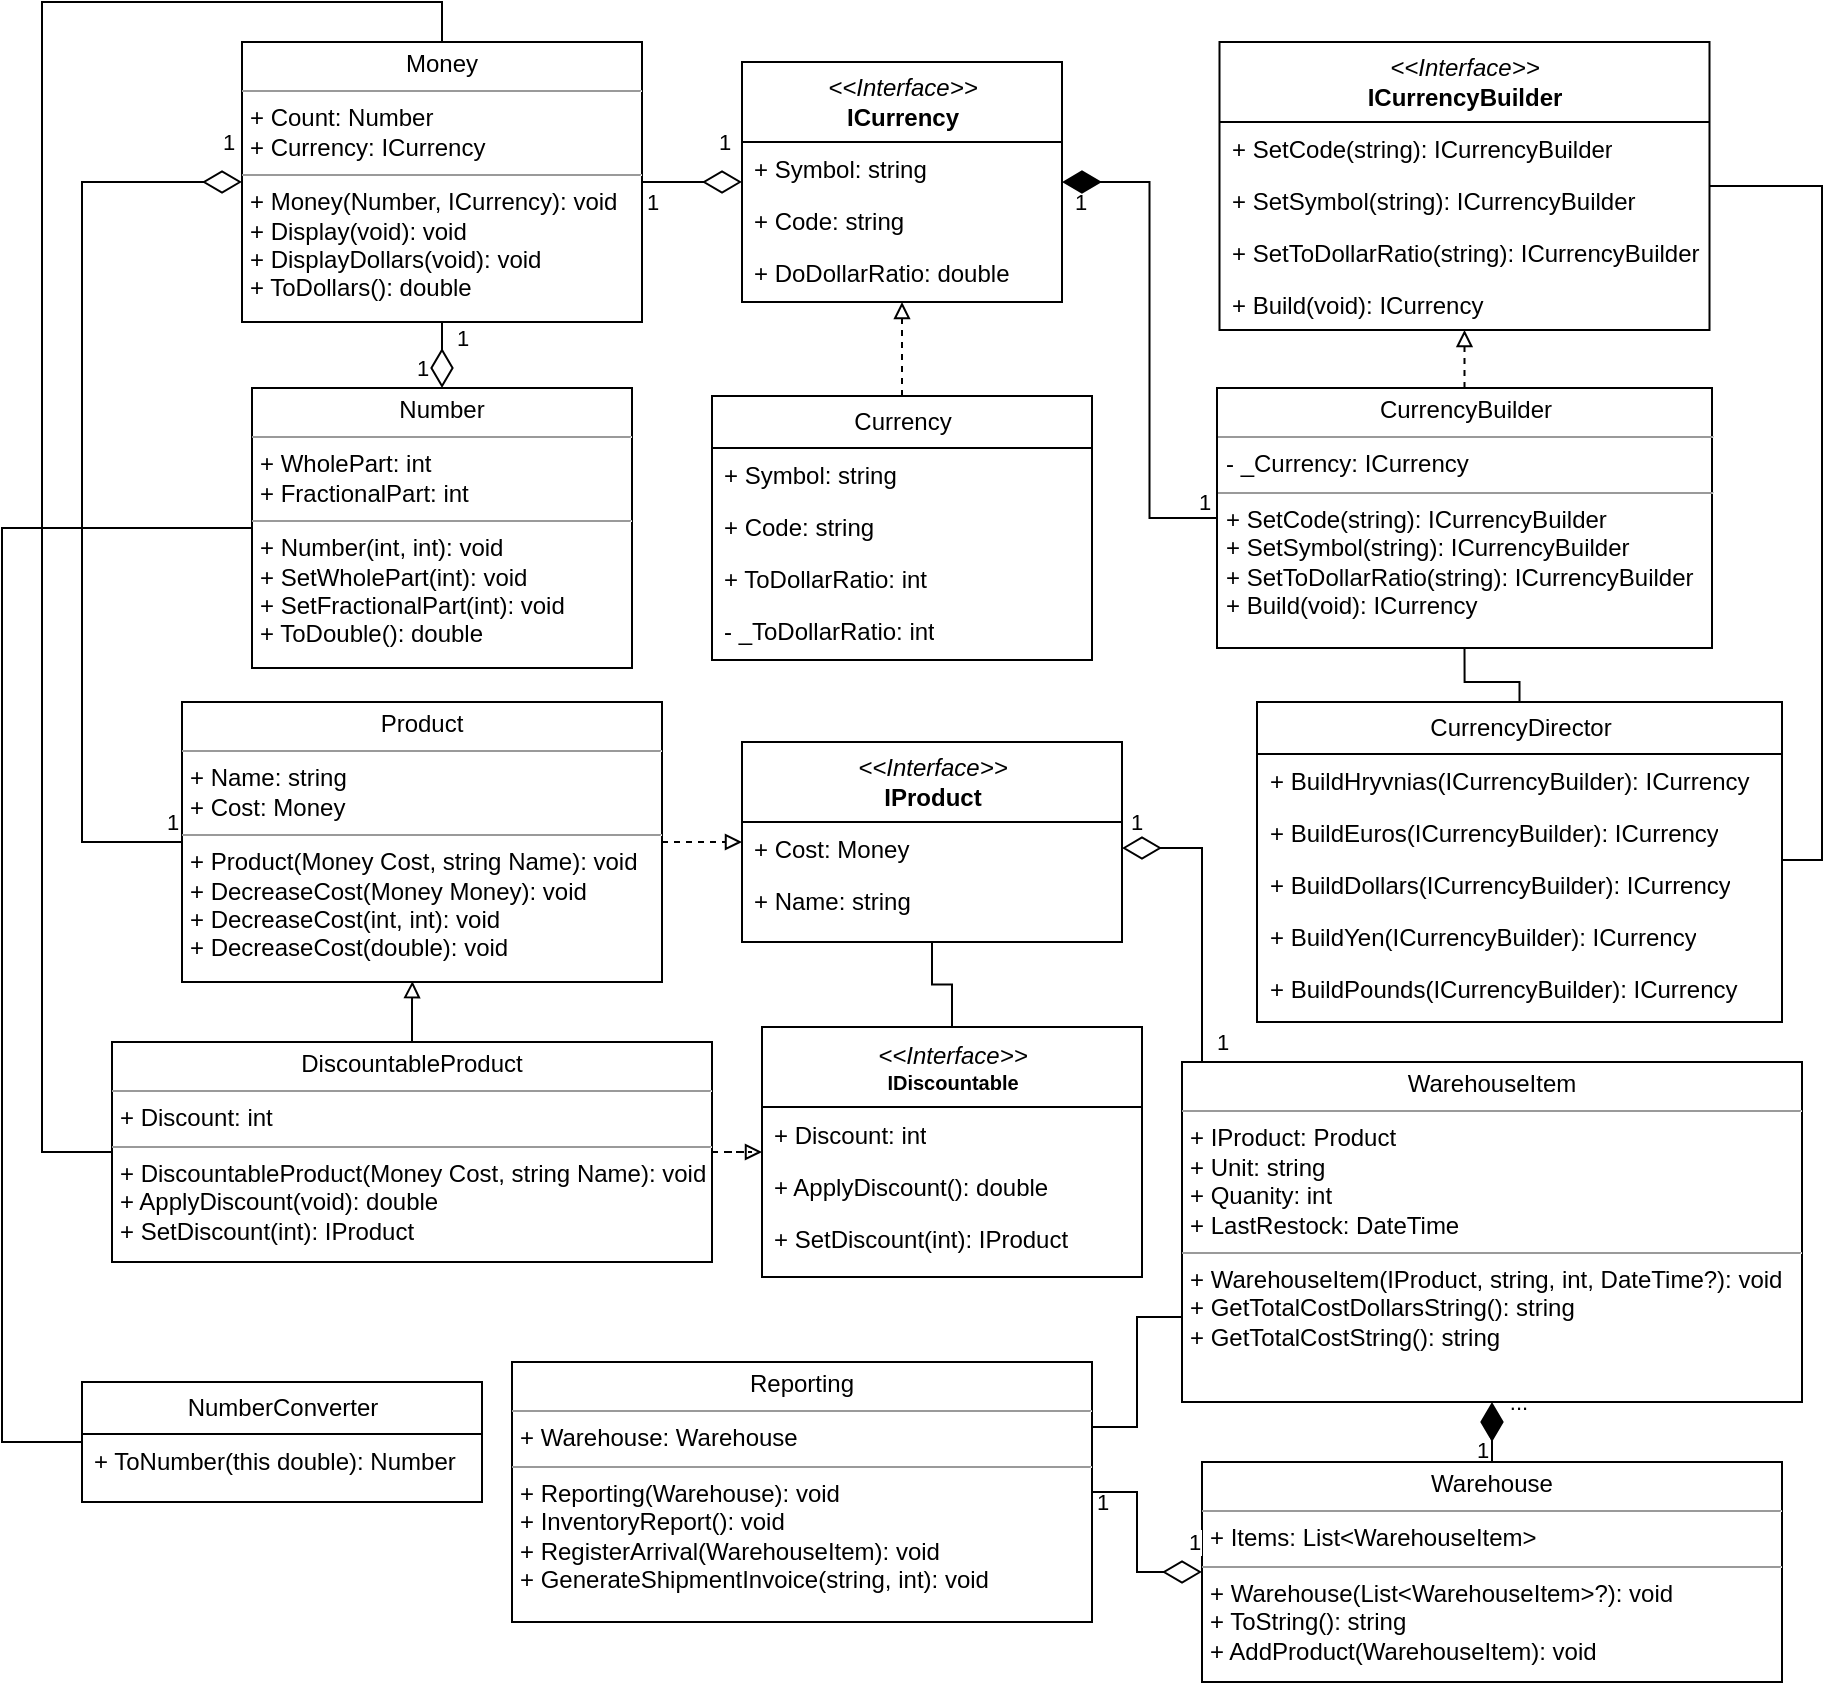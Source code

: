 <mxfile version="26.0.14">
  <diagram name="Page-1" id="c4acf3e9-155e-7222-9cf6-157b1a14988f">
    <mxGraphModel dx="1687" dy="933" grid="1" gridSize="10" guides="0" tooltips="1" connect="1" arrows="1" fold="1" page="1" pageScale="1" pageWidth="850" pageHeight="1100" background="none" math="0" shadow="0">
      <root>
        <mxCell id="0" />
        <mxCell id="1" parent="0" />
        <mxCell id="nv3kYlXVHZOGA6lHkjH3-15" style="edgeStyle=orthogonalEdgeStyle;rounded=0;orthogonalLoop=1;jettySize=auto;html=1;entryX=0.5;entryY=1;entryDx=0;entryDy=0;dashed=1;endArrow=block;endFill=0;" edge="1" parent="1" source="17acba5748e5396b-30" target="5d2195bd80daf111-5">
          <mxGeometry relative="1" as="geometry" />
        </mxCell>
        <mxCell id="17acba5748e5396b-30" value="&lt;font face=&quot;Helvetica&quot; style=&quot;font-size: 12px;&quot;&gt;Currency&lt;/font&gt;" style="swimlane;html=1;fontStyle=0;childLayout=stackLayout;horizontal=1;startSize=26;fillColor=none;horizontalStack=0;resizeParent=1;resizeLast=0;collapsible=1;marginBottom=0;swimlaneFillColor=#ffffff;rounded=0;shadow=0;comic=0;labelBackgroundColor=none;strokeWidth=1;fontFamily=Verdana;fontSize=10;align=center;" parent="1" vertex="1">
          <mxGeometry x="365" y="217" width="190" height="132" as="geometry" />
        </mxCell>
        <mxCell id="17acba5748e5396b-31" value="+ Symbol: string" style="text;html=1;strokeColor=none;fillColor=none;align=left;verticalAlign=top;spacingLeft=4;spacingRight=4;whiteSpace=wrap;overflow=hidden;rotatable=0;points=[[0,0.5],[1,0.5]];portConstraint=eastwest;" parent="17acba5748e5396b-30" vertex="1">
          <mxGeometry y="26" width="190" height="26" as="geometry" />
        </mxCell>
        <mxCell id="17acba5748e5396b-32" value="+ Code: string" style="text;html=1;strokeColor=none;fillColor=none;align=left;verticalAlign=top;spacingLeft=4;spacingRight=4;whiteSpace=wrap;overflow=hidden;rotatable=0;points=[[0,0.5],[1,0.5]];portConstraint=eastwest;" parent="17acba5748e5396b-30" vertex="1">
          <mxGeometry y="52" width="190" height="26" as="geometry" />
        </mxCell>
        <mxCell id="17acba5748e5396b-33" value="+ ToDollarRatio: int" style="text;html=1;strokeColor=none;fillColor=none;align=left;verticalAlign=top;spacingLeft=4;spacingRight=4;whiteSpace=wrap;overflow=hidden;rotatable=0;points=[[0,0.5],[1,0.5]];portConstraint=eastwest;" parent="17acba5748e5396b-30" vertex="1">
          <mxGeometry y="78" width="190" height="26" as="geometry" />
        </mxCell>
        <mxCell id="nv3kYlXVHZOGA6lHkjH3-6" value="- _ToDollarRatio: int" style="text;html=1;strokeColor=none;fillColor=none;align=left;verticalAlign=top;spacingLeft=4;spacingRight=4;whiteSpace=wrap;overflow=hidden;rotatable=0;points=[[0,0.5],[1,0.5]];portConstraint=eastwest;" vertex="1" parent="17acba5748e5396b-30">
          <mxGeometry y="104" width="190" height="26" as="geometry" />
        </mxCell>
        <mxCell id="5d2195bd80daf111-5" value="&lt;div&gt;&lt;i&gt;&lt;font face=&quot;Helvetica&quot; style=&quot;font-size: 12px;&quot;&gt;&amp;lt;&amp;lt;Interface&amp;gt;&amp;gt;&lt;/font&gt;&lt;/i&gt;&lt;/div&gt;&lt;div&gt;&lt;font style=&quot;font-size: 12px;&quot; face=&quot;Helvetica&quot;&gt;&lt;b&gt;ICurrency&lt;/b&gt;&lt;/font&gt;&lt;/div&gt;" style="swimlane;html=1;fontStyle=0;childLayout=stackLayout;horizontal=1;startSize=40;fillColor=none;horizontalStack=0;resizeParent=1;resizeLast=0;collapsible=1;marginBottom=0;swimlaneFillColor=#ffffff;rounded=0;shadow=0;comic=0;labelBackgroundColor=none;strokeWidth=1;fontFamily=Verdana;fontSize=10;align=center;" parent="1" vertex="1">
          <mxGeometry x="380" y="50" width="160" height="120" as="geometry" />
        </mxCell>
        <mxCell id="5d2195bd80daf111-6" value="+ Symbol: string" style="text;html=1;strokeColor=none;fillColor=none;align=left;verticalAlign=top;spacingLeft=4;spacingRight=4;whiteSpace=wrap;overflow=hidden;rotatable=0;points=[[0,0.5],[1,0.5]];portConstraint=eastwest;" parent="5d2195bd80daf111-5" vertex="1">
          <mxGeometry y="40" width="160" height="26" as="geometry" />
        </mxCell>
        <mxCell id="5d2195bd80daf111-7" value="+ Code: string" style="text;html=1;strokeColor=none;fillColor=none;align=left;verticalAlign=top;spacingLeft=4;spacingRight=4;whiteSpace=wrap;overflow=hidden;rotatable=0;points=[[0,0.5],[1,0.5]];portConstraint=eastwest;" parent="5d2195bd80daf111-5" vertex="1">
          <mxGeometry y="66" width="160" height="26" as="geometry" />
        </mxCell>
        <mxCell id="nv3kYlXVHZOGA6lHkjH3-12" value="+ DoDollarRatio: double" style="text;html=1;strokeColor=none;fillColor=none;align=left;verticalAlign=top;spacingLeft=4;spacingRight=4;whiteSpace=wrap;overflow=hidden;rotatable=0;points=[[0,0.5],[1,0.5]];portConstraint=eastwest;" vertex="1" parent="5d2195bd80daf111-5">
          <mxGeometry y="92" width="160" height="26" as="geometry" />
        </mxCell>
        <mxCell id="nv3kYlXVHZOGA6lHkjH3-5" value="&lt;p style=&quot;margin:0px;margin-top:4px;text-align:center;&quot;&gt;Number&lt;/p&gt;&lt;hr size=&quot;1&quot;&gt;&lt;p style=&quot;margin:0px;margin-left:4px;&quot;&gt;+ WholePart: int&lt;br&gt;+ FractionalPart: int&lt;/p&gt;&lt;hr size=&quot;1&quot;&gt;&lt;p style=&quot;margin:0px;margin-left:4px;&quot;&gt;+ Number(int, int): void&lt;/p&gt;&lt;p style=&quot;margin:0px;margin-left:4px;&quot;&gt;+ SetWholePart(int): void&lt;br&gt;+ SetFractionalPart(int): void&lt;/p&gt;&lt;p style=&quot;margin:0px;margin-left:4px;&quot;&gt;+ ToDouble(): double&lt;/p&gt;" style="verticalAlign=top;align=left;overflow=fill;fontSize=12;fontFamily=Helvetica;html=1;rounded=0;shadow=0;comic=0;labelBackgroundColor=none;strokeWidth=1" vertex="1" parent="1">
          <mxGeometry x="135" y="213" width="190" height="140" as="geometry" />
        </mxCell>
        <mxCell id="nv3kYlXVHZOGA6lHkjH3-17" style="edgeStyle=orthogonalEdgeStyle;rounded=0;orthogonalLoop=1;jettySize=auto;html=1;entryX=0;entryY=0.5;entryDx=0;entryDy=0;endArrow=diamondThin;endFill=0;endSize=17;" edge="1" parent="1" source="nv3kYlXVHZOGA6lHkjH3-7" target="5d2195bd80daf111-5">
          <mxGeometry relative="1" as="geometry">
            <mxPoint x="360.0" y="130" as="targetPoint" />
          </mxGeometry>
        </mxCell>
        <mxCell id="nv3kYlXVHZOGA6lHkjH3-79" value="1" style="edgeLabel;html=1;align=center;verticalAlign=middle;resizable=0;points=[];" vertex="1" connectable="0" parent="nv3kYlXVHZOGA6lHkjH3-17">
          <mxGeometry x="-0.812" relative="1" as="geometry">
            <mxPoint y="10" as="offset" />
          </mxGeometry>
        </mxCell>
        <mxCell id="nv3kYlXVHZOGA6lHkjH3-80" value="1" style="edgeLabel;html=1;align=center;verticalAlign=middle;resizable=0;points=[];" vertex="1" connectable="0" parent="nv3kYlXVHZOGA6lHkjH3-17">
          <mxGeometry x="0.533" y="1" relative="1" as="geometry">
            <mxPoint x="2" y="-19" as="offset" />
          </mxGeometry>
        </mxCell>
        <mxCell id="nv3kYlXVHZOGA6lHkjH3-18" style="edgeStyle=orthogonalEdgeStyle;rounded=0;orthogonalLoop=1;jettySize=auto;html=1;entryX=0.5;entryY=0;entryDx=0;entryDy=0;endArrow=diamondThin;endFill=0;endSize=17;" edge="1" parent="1" source="nv3kYlXVHZOGA6lHkjH3-7" target="nv3kYlXVHZOGA6lHkjH3-5">
          <mxGeometry relative="1" as="geometry">
            <Array as="points">
              <mxPoint x="230" y="190" />
              <mxPoint x="230" y="190" />
            </Array>
          </mxGeometry>
        </mxCell>
        <mxCell id="nv3kYlXVHZOGA6lHkjH3-77" value="1" style="edgeLabel;html=1;align=center;verticalAlign=middle;resizable=0;points=[];" vertex="1" connectable="0" parent="nv3kYlXVHZOGA6lHkjH3-18">
          <mxGeometry x="0.387" y="5" relative="1" as="geometry">
            <mxPoint x="-15" as="offset" />
          </mxGeometry>
        </mxCell>
        <mxCell id="nv3kYlXVHZOGA6lHkjH3-78" value="1" style="edgeLabel;html=1;align=center;verticalAlign=middle;resizable=0;points=[];" vertex="1" connectable="0" parent="nv3kYlXVHZOGA6lHkjH3-18">
          <mxGeometry x="-0.539" y="-1" relative="1" as="geometry">
            <mxPoint x="11" as="offset" />
          </mxGeometry>
        </mxCell>
        <mxCell id="nv3kYlXVHZOGA6lHkjH3-7" value="&lt;p style=&quot;margin:0px;margin-top:4px;text-align:center;&quot;&gt;Money&lt;/p&gt;&lt;hr size=&quot;1&quot;&gt;&lt;p style=&quot;margin:0px;margin-left:4px;&quot;&gt;+ Count: Number&lt;br&gt;+ Currency: ICurrency&lt;/p&gt;&lt;hr size=&quot;1&quot;&gt;&lt;p style=&quot;margin:0px;margin-left:4px;&quot;&gt;+ Money(Number, ICurrency): void&lt;/p&gt;&lt;p style=&quot;margin:0px;margin-left:4px;&quot;&gt;+ Display(void): void&lt;br&gt;+ DisplayDollars(void): void&lt;/p&gt;&lt;p style=&quot;margin:0px;margin-left:4px;&quot;&gt;+ ToDollars(): double&lt;/p&gt;" style="verticalAlign=top;align=left;overflow=fill;fontSize=12;fontFamily=Helvetica;html=1;rounded=0;shadow=0;comic=0;labelBackgroundColor=none;strokeWidth=1" vertex="1" parent="1">
          <mxGeometry x="130" y="40" width="200" height="140" as="geometry" />
        </mxCell>
        <mxCell id="nv3kYlXVHZOGA6lHkjH3-34" style="edgeStyle=orthogonalEdgeStyle;rounded=0;orthogonalLoop=1;jettySize=auto;html=1;entryX=0;entryY=0.5;entryDx=0;entryDy=0;dashed=1;endArrow=block;endFill=0;" edge="1" parent="1" source="nv3kYlXVHZOGA6lHkjH3-9" target="nv3kYlXVHZOGA6lHkjH3-19">
          <mxGeometry relative="1" as="geometry" />
        </mxCell>
        <mxCell id="nv3kYlXVHZOGA6lHkjH3-35" style="edgeStyle=orthogonalEdgeStyle;rounded=0;orthogonalLoop=1;jettySize=auto;html=1;entryX=0;entryY=0.5;entryDx=0;entryDy=0;endArrow=diamondThin;endFill=0;strokeWidth=1;endSize=17;" edge="1" parent="1" source="nv3kYlXVHZOGA6lHkjH3-9" target="nv3kYlXVHZOGA6lHkjH3-7">
          <mxGeometry relative="1" as="geometry">
            <Array as="points">
              <mxPoint x="50" y="440" />
              <mxPoint x="50" y="110" />
            </Array>
          </mxGeometry>
        </mxCell>
        <mxCell id="nv3kYlXVHZOGA6lHkjH3-81" value="1" style="edgeLabel;html=1;align=center;verticalAlign=middle;resizable=0;points=[];" vertex="1" connectable="0" parent="nv3kYlXVHZOGA6lHkjH3-35">
          <mxGeometry x="-0.976" y="1" relative="1" as="geometry">
            <mxPoint y="-11" as="offset" />
          </mxGeometry>
        </mxCell>
        <mxCell id="nv3kYlXVHZOGA6lHkjH3-85" value="1" style="edgeLabel;html=1;align=center;verticalAlign=middle;resizable=0;points=[];" vertex="1" connectable="0" parent="nv3kYlXVHZOGA6lHkjH3-35">
          <mxGeometry x="0.97" y="-3" relative="1" as="geometry">
            <mxPoint y="-23" as="offset" />
          </mxGeometry>
        </mxCell>
        <mxCell id="nv3kYlXVHZOGA6lHkjH3-9" value="&lt;p style=&quot;margin:0px;margin-top:4px;text-align:center;&quot;&gt;Product&lt;/p&gt;&lt;hr size=&quot;1&quot;&gt;&lt;p style=&quot;margin:0px;margin-left:4px;&quot;&gt;+ Name: string&lt;br&gt;+ Cost: Money&lt;/p&gt;&lt;hr size=&quot;1&quot;&gt;&lt;p style=&quot;margin:0px;margin-left:4px;&quot;&gt;+ Product(Money Cost, string Name): void&lt;/p&gt;&lt;p style=&quot;margin:0px;margin-left:4px;&quot;&gt;+ DecreaseCost(Money Money): void&lt;/p&gt;&lt;p style=&quot;margin:0px;margin-left:4px;&quot;&gt;+ DecreaseCost(int, int): void&lt;/p&gt;&lt;p style=&quot;margin:0px;margin-left:4px;&quot;&gt;&lt;/p&gt;&lt;p style=&quot;margin:0px;margin-left:4px;&quot;&gt;+ DecreaseCost(double): void&lt;/p&gt;&lt;p style=&quot;margin:0px;margin-left:4px;&quot;&gt;&lt;br&gt;&lt;/p&gt;&lt;p style=&quot;margin:0px;margin-left:4px;&quot;&gt;&lt;br&gt;&lt;/p&gt;" style="verticalAlign=top;align=left;overflow=fill;fontSize=12;fontFamily=Helvetica;html=1;rounded=0;shadow=0;comic=0;labelBackgroundColor=none;strokeWidth=1" vertex="1" parent="1">
          <mxGeometry x="100" y="370" width="240" height="140" as="geometry" />
        </mxCell>
        <mxCell id="nv3kYlXVHZOGA6lHkjH3-19" value="&lt;div&gt;&lt;i&gt;&lt;font face=&quot;Helvetica&quot; style=&quot;font-size: 12px;&quot;&gt;&amp;lt;&amp;lt;Interface&amp;gt;&amp;gt;&lt;/font&gt;&lt;/i&gt;&lt;/div&gt;&lt;div&gt;&lt;font face=&quot;Helvetica&quot; style=&quot;font-size: 12px;&quot;&gt;&lt;b&gt;IProduct&lt;/b&gt;&lt;/font&gt;&lt;/div&gt;" style="swimlane;html=1;fontStyle=0;childLayout=stackLayout;horizontal=1;startSize=40;fillColor=none;horizontalStack=0;resizeParent=1;resizeLast=0;collapsible=1;marginBottom=0;swimlaneFillColor=#ffffff;rounded=0;shadow=0;comic=0;labelBackgroundColor=none;strokeWidth=1;fontFamily=Verdana;fontSize=10;align=center;" vertex="1" parent="1">
          <mxGeometry x="380" y="390" width="190" height="100" as="geometry" />
        </mxCell>
        <mxCell id="nv3kYlXVHZOGA6lHkjH3-21" value="+ Cost: Money" style="text;html=1;strokeColor=none;fillColor=none;align=left;verticalAlign=top;spacingLeft=4;spacingRight=4;whiteSpace=wrap;overflow=hidden;rotatable=0;points=[[0,0.5],[1,0.5]];portConstraint=eastwest;" vertex="1" parent="nv3kYlXVHZOGA6lHkjH3-19">
          <mxGeometry y="40" width="190" height="26" as="geometry" />
        </mxCell>
        <mxCell id="nv3kYlXVHZOGA6lHkjH3-20" value="+ Name: string" style="text;html=1;strokeColor=none;fillColor=none;align=left;verticalAlign=top;spacingLeft=4;spacingRight=4;whiteSpace=wrap;overflow=hidden;rotatable=0;points=[[0,0.5],[1,0.5]];portConstraint=eastwest;" vertex="1" parent="nv3kYlXVHZOGA6lHkjH3-19">
          <mxGeometry y="66" width="190" height="26" as="geometry" />
        </mxCell>
        <mxCell id="nv3kYlXVHZOGA6lHkjH3-25" value="&lt;div&gt;&lt;i&gt;&lt;font face=&quot;Helvetica&quot; style=&quot;font-size: 12px;&quot;&gt;&amp;lt;&amp;lt;Interface&amp;gt;&amp;gt;&lt;/font&gt;&lt;/i&gt;&lt;/div&gt;&lt;div&gt;&lt;font style=&quot;font-size: 12px;&quot; face=&quot;Helvetica&quot;&gt;&lt;b&gt;ICurrencyBuilder&lt;/b&gt;&lt;/font&gt;&lt;/div&gt;" style="swimlane;html=1;fontStyle=0;childLayout=stackLayout;horizontal=1;startSize=40;fillColor=none;horizontalStack=0;resizeParent=1;resizeLast=0;collapsible=1;marginBottom=0;swimlaneFillColor=#ffffff;rounded=0;shadow=0;comic=0;labelBackgroundColor=none;strokeWidth=1;fontFamily=Verdana;fontSize=10;align=center;" vertex="1" parent="1">
          <mxGeometry x="618.75" y="40" width="245" height="144" as="geometry" />
        </mxCell>
        <mxCell id="nv3kYlXVHZOGA6lHkjH3-26" value="+ SetCode(string): ICurrencyBuilder" style="text;html=1;strokeColor=none;fillColor=none;align=left;verticalAlign=top;spacingLeft=4;spacingRight=4;whiteSpace=wrap;overflow=hidden;rotatable=0;points=[[0,0.5],[1,0.5]];portConstraint=eastwest;" vertex="1" parent="nv3kYlXVHZOGA6lHkjH3-25">
          <mxGeometry y="40" width="245" height="26" as="geometry" />
        </mxCell>
        <mxCell id="nv3kYlXVHZOGA6lHkjH3-27" value="+ SetSymbol(string): ICurrencyBuilder" style="text;html=1;strokeColor=none;fillColor=none;align=left;verticalAlign=top;spacingLeft=4;spacingRight=4;whiteSpace=wrap;overflow=hidden;rotatable=0;points=[[0,0.5],[1,0.5]];portConstraint=eastwest;" vertex="1" parent="nv3kYlXVHZOGA6lHkjH3-25">
          <mxGeometry y="66" width="245" height="26" as="geometry" />
        </mxCell>
        <mxCell id="nv3kYlXVHZOGA6lHkjH3-28" value="+ SetToDollarRatio(string): ICurrencyBuilder" style="text;html=1;strokeColor=none;fillColor=none;align=left;verticalAlign=top;spacingLeft=4;spacingRight=4;whiteSpace=wrap;overflow=hidden;rotatable=0;points=[[0,0.5],[1,0.5]];portConstraint=eastwest;" vertex="1" parent="nv3kYlXVHZOGA6lHkjH3-25">
          <mxGeometry y="92" width="245" height="26" as="geometry" />
        </mxCell>
        <mxCell id="nv3kYlXVHZOGA6lHkjH3-29" value="+ Build(void): ICurrency" style="text;html=1;strokeColor=none;fillColor=none;align=left;verticalAlign=top;spacingLeft=4;spacingRight=4;whiteSpace=wrap;overflow=hidden;rotatable=0;points=[[0,0.5],[1,0.5]];portConstraint=eastwest;" vertex="1" parent="nv3kYlXVHZOGA6lHkjH3-25">
          <mxGeometry y="118" width="245" height="26" as="geometry" />
        </mxCell>
        <mxCell id="nv3kYlXVHZOGA6lHkjH3-32" style="edgeStyle=orthogonalEdgeStyle;rounded=0;orthogonalLoop=1;jettySize=auto;html=1;entryX=0.5;entryY=1;entryDx=0;entryDy=0;dashed=1;endArrow=block;endFill=0;" edge="1" parent="1" source="nv3kYlXVHZOGA6lHkjH3-30" target="nv3kYlXVHZOGA6lHkjH3-25">
          <mxGeometry relative="1" as="geometry" />
        </mxCell>
        <mxCell id="nv3kYlXVHZOGA6lHkjH3-33" style="edgeStyle=orthogonalEdgeStyle;rounded=0;orthogonalLoop=1;jettySize=auto;html=1;entryX=1;entryY=0.5;entryDx=0;entryDy=0;endArrow=diamondThin;endFill=1;endSize=17;" edge="1" parent="1" source="nv3kYlXVHZOGA6lHkjH3-30" target="5d2195bd80daf111-5">
          <mxGeometry relative="1" as="geometry">
            <mxPoint x="560" y="180" as="targetPoint" />
          </mxGeometry>
        </mxCell>
        <mxCell id="nv3kYlXVHZOGA6lHkjH3-93" value="1" style="edgeLabel;html=1;align=center;verticalAlign=middle;resizable=0;points=[];labelBackgroundColor=none;" vertex="1" connectable="0" parent="nv3kYlXVHZOGA6lHkjH3-33">
          <mxGeometry x="0.93" relative="1" as="geometry">
            <mxPoint y="10" as="offset" />
          </mxGeometry>
        </mxCell>
        <mxCell id="nv3kYlXVHZOGA6lHkjH3-94" value="1" style="edgeLabel;html=1;align=center;verticalAlign=middle;resizable=0;points=[];" vertex="1" connectable="0" parent="nv3kYlXVHZOGA6lHkjH3-33">
          <mxGeometry x="-0.945" y="-1" relative="1" as="geometry">
            <mxPoint y="-7" as="offset" />
          </mxGeometry>
        </mxCell>
        <mxCell id="nv3kYlXVHZOGA6lHkjH3-30" value="&lt;p style=&quot;margin:0px;margin-top:4px;text-align:center;&quot;&gt;CurrencyBuilder&lt;/p&gt;&lt;hr size=&quot;1&quot;&gt;&lt;p style=&quot;margin:0px;margin-left:4px;&quot;&gt;- _Currency: ICurrency&lt;/p&gt;&lt;hr size=&quot;1&quot;&gt;&lt;p style=&quot;margin:0px;margin-left:4px;&quot;&gt;+ SetCode(string): ICurrencyBuilder&lt;/p&gt;&lt;p style=&quot;margin:0px;margin-left:4px;&quot;&gt;+ SetSymbol(string): ICurrencyBuilder&lt;/p&gt;&lt;p style=&quot;margin:0px;margin-left:4px;&quot;&gt;+ SetToDollarRatio(string): ICurrencyBuilder&lt;/p&gt;&lt;p style=&quot;margin:0px;margin-left:4px;&quot;&gt;+ Build(void): ICurrency&lt;/p&gt;" style="verticalAlign=top;align=left;overflow=fill;fontSize=12;fontFamily=Helvetica;html=1;rounded=0;shadow=0;comic=0;labelBackgroundColor=none;strokeWidth=1" vertex="1" parent="1">
          <mxGeometry x="617.5" y="213" width="247.5" height="130" as="geometry" />
        </mxCell>
        <mxCell id="nv3kYlXVHZOGA6lHkjH3-45" style="edgeStyle=orthogonalEdgeStyle;rounded=0;orthogonalLoop=1;jettySize=auto;html=1;entryX=0;entryY=0.5;entryDx=0;entryDy=0;dashed=1;endArrow=block;endFill=0;" edge="1" parent="1" source="nv3kYlXVHZOGA6lHkjH3-37" target="nv3kYlXVHZOGA6lHkjH3-39">
          <mxGeometry relative="1" as="geometry" />
        </mxCell>
        <mxCell id="nv3kYlXVHZOGA6lHkjH3-57" style="edgeStyle=orthogonalEdgeStyle;rounded=0;orthogonalLoop=1;jettySize=auto;html=1;entryX=0.5;entryY=0;entryDx=0;entryDy=0;endArrow=none;startFill=0;" edge="1" parent="1" source="nv3kYlXVHZOGA6lHkjH3-37" target="nv3kYlXVHZOGA6lHkjH3-7">
          <mxGeometry relative="1" as="geometry">
            <Array as="points">
              <mxPoint x="30" y="595" />
              <mxPoint x="30" y="20" />
              <mxPoint x="230" y="20" />
            </Array>
          </mxGeometry>
        </mxCell>
        <mxCell id="nv3kYlXVHZOGA6lHkjH3-37" value="&lt;p style=&quot;margin:0px;margin-top:4px;text-align:center;&quot;&gt;DiscountableProduct&lt;/p&gt;&lt;hr size=&quot;1&quot;&gt;&lt;p style=&quot;margin:0px;margin-left:4px;&quot;&gt;+ Discount: int&lt;/p&gt;&lt;hr size=&quot;1&quot;&gt;&lt;p style=&quot;margin:0px;margin-left:4px;&quot;&gt;+ DiscountableProduct(Money Cost, string Name): void&lt;/p&gt;&lt;p style=&quot;margin:0px;margin-left:4px;&quot;&gt;+ ApplyDiscount(void): double&lt;/p&gt;&lt;p style=&quot;margin:0px;margin-left:4px;&quot;&gt;+ SetDiscount(int): IProduct&lt;/p&gt;&lt;p style=&quot;margin:0px;margin-left:4px;&quot;&gt;&lt;br&gt;&lt;/p&gt;" style="verticalAlign=top;align=left;overflow=fill;fontSize=12;fontFamily=Helvetica;html=1;rounded=0;shadow=0;comic=0;labelBackgroundColor=none;strokeWidth=1" vertex="1" parent="1">
          <mxGeometry x="65" y="540" width="300" height="110" as="geometry" />
        </mxCell>
        <mxCell id="nv3kYlXVHZOGA6lHkjH3-38" style="edgeStyle=orthogonalEdgeStyle;rounded=0;orthogonalLoop=1;jettySize=auto;html=1;entryX=0.48;entryY=0.997;entryDx=0;entryDy=0;entryPerimeter=0;endArrow=block;endFill=0;" edge="1" parent="1" source="nv3kYlXVHZOGA6lHkjH3-37" target="nv3kYlXVHZOGA6lHkjH3-9">
          <mxGeometry relative="1" as="geometry" />
        </mxCell>
        <mxCell id="nv3kYlXVHZOGA6lHkjH3-56" style="edgeStyle=orthogonalEdgeStyle;rounded=0;orthogonalLoop=1;jettySize=auto;html=1;entryX=0.5;entryY=1;entryDx=0;entryDy=0;endArrow=none;startFill=0;" edge="1" parent="1" source="nv3kYlXVHZOGA6lHkjH3-39" target="nv3kYlXVHZOGA6lHkjH3-19">
          <mxGeometry relative="1" as="geometry" />
        </mxCell>
        <mxCell id="nv3kYlXVHZOGA6lHkjH3-39" value="&lt;div&gt;&lt;i&gt;&lt;font face=&quot;Helvetica&quot; style=&quot;font-size: 12px;&quot;&gt;&amp;lt;&amp;lt;Interface&amp;gt;&amp;gt;&lt;/font&gt;&lt;/i&gt;&lt;/div&gt;&lt;div&gt;&lt;font face=&quot;Helvetica&quot;&gt;&lt;b&gt;IDiscountable&lt;/b&gt;&lt;/font&gt;&lt;/div&gt;" style="swimlane;html=1;fontStyle=0;childLayout=stackLayout;horizontal=1;startSize=40;fillColor=none;horizontalStack=0;resizeParent=1;resizeLast=0;collapsible=1;marginBottom=0;swimlaneFillColor=#ffffff;rounded=0;shadow=0;comic=0;labelBackgroundColor=none;strokeWidth=1;fontFamily=Verdana;fontSize=10;align=center;" vertex="1" parent="1">
          <mxGeometry x="390" y="532.5" width="190" height="125" as="geometry" />
        </mxCell>
        <mxCell id="nv3kYlXVHZOGA6lHkjH3-40" value="+ Discount: int" style="text;html=1;strokeColor=none;fillColor=none;align=left;verticalAlign=top;spacingLeft=4;spacingRight=4;whiteSpace=wrap;overflow=hidden;rotatable=0;points=[[0,0.5],[1,0.5]];portConstraint=eastwest;" vertex="1" parent="nv3kYlXVHZOGA6lHkjH3-39">
          <mxGeometry y="40" width="190" height="26" as="geometry" />
        </mxCell>
        <mxCell id="nv3kYlXVHZOGA6lHkjH3-41" value="+ ApplyDiscount(): double" style="text;html=1;strokeColor=none;fillColor=none;align=left;verticalAlign=top;spacingLeft=4;spacingRight=4;whiteSpace=wrap;overflow=hidden;rotatable=0;points=[[0,0.5],[1,0.5]];portConstraint=eastwest;" vertex="1" parent="nv3kYlXVHZOGA6lHkjH3-39">
          <mxGeometry y="66" width="190" height="26" as="geometry" />
        </mxCell>
        <mxCell id="nv3kYlXVHZOGA6lHkjH3-43" value="+ SetDiscount(int): IProduct" style="text;html=1;strokeColor=none;fillColor=none;align=left;verticalAlign=top;spacingLeft=4;spacingRight=4;whiteSpace=wrap;overflow=hidden;rotatable=0;points=[[0,0.5],[1,0.5]];portConstraint=eastwest;" vertex="1" parent="nv3kYlXVHZOGA6lHkjH3-39">
          <mxGeometry y="92" width="190" height="26" as="geometry" />
        </mxCell>
        <mxCell id="nv3kYlXVHZOGA6lHkjH3-55" style="edgeStyle=orthogonalEdgeStyle;rounded=0;orthogonalLoop=1;jettySize=auto;html=1;entryX=0.5;entryY=1;entryDx=0;entryDy=0;endArrow=none;startFill=0;" edge="1" parent="1" source="nv3kYlXVHZOGA6lHkjH3-47" target="nv3kYlXVHZOGA6lHkjH3-30">
          <mxGeometry relative="1" as="geometry">
            <Array as="points">
              <mxPoint x="769" y="360" />
              <mxPoint x="741" y="360" />
            </Array>
          </mxGeometry>
        </mxCell>
        <mxCell id="nv3kYlXVHZOGA6lHkjH3-47" value="&lt;font style=&quot;font-size: 12px;&quot; face=&quot;Helvetica&quot;&gt;CurrencyDirector&lt;/font&gt;" style="swimlane;html=1;fontStyle=0;childLayout=stackLayout;horizontal=1;startSize=26;fillColor=none;horizontalStack=0;resizeParent=1;resizeLast=0;collapsible=1;marginBottom=0;swimlaneFillColor=#ffffff;rounded=0;shadow=0;comic=0;labelBackgroundColor=none;strokeWidth=1;fontFamily=Verdana;fontSize=10;align=center;" vertex="1" parent="1">
          <mxGeometry x="637.5" y="370" width="262.5" height="160" as="geometry" />
        </mxCell>
        <mxCell id="nv3kYlXVHZOGA6lHkjH3-48" value="+ BuildHryvnias(ICurrencyBuilder): ICurrency " style="text;html=1;strokeColor=none;fillColor=none;align=left;verticalAlign=top;spacingLeft=4;spacingRight=4;whiteSpace=wrap;overflow=hidden;rotatable=0;points=[[0,0.5],[1,0.5]];portConstraint=eastwest;" vertex="1" parent="nv3kYlXVHZOGA6lHkjH3-47">
          <mxGeometry y="26" width="262.5" height="26" as="geometry" />
        </mxCell>
        <mxCell id="nv3kYlXVHZOGA6lHkjH3-49" value="+ BuildEuros(ICurrencyBuilder): ICurrency" style="text;html=1;strokeColor=none;fillColor=none;align=left;verticalAlign=top;spacingLeft=4;spacingRight=4;whiteSpace=wrap;overflow=hidden;rotatable=0;points=[[0,0.5],[1,0.5]];portConstraint=eastwest;" vertex="1" parent="nv3kYlXVHZOGA6lHkjH3-47">
          <mxGeometry y="52" width="262.5" height="26" as="geometry" />
        </mxCell>
        <mxCell id="nv3kYlXVHZOGA6lHkjH3-50" value="+ BuildDollars(ICurrencyBuilder): ICurrency" style="text;html=1;strokeColor=none;fillColor=none;align=left;verticalAlign=top;spacingLeft=4;spacingRight=4;whiteSpace=wrap;overflow=hidden;rotatable=0;points=[[0,0.5],[1,0.5]];portConstraint=eastwest;" vertex="1" parent="nv3kYlXVHZOGA6lHkjH3-47">
          <mxGeometry y="78" width="262.5" height="26" as="geometry" />
        </mxCell>
        <mxCell id="nv3kYlXVHZOGA6lHkjH3-51" value="+ BuildYen(ICurrencyBuilder): ICurrency" style="text;html=1;strokeColor=none;fillColor=none;align=left;verticalAlign=top;spacingLeft=4;spacingRight=4;whiteSpace=wrap;overflow=hidden;rotatable=0;points=[[0,0.5],[1,0.5]];portConstraint=eastwest;" vertex="1" parent="nv3kYlXVHZOGA6lHkjH3-47">
          <mxGeometry y="104" width="262.5" height="26" as="geometry" />
        </mxCell>
        <mxCell id="nv3kYlXVHZOGA6lHkjH3-52" value="+ BuildPounds(ICurrencyBuilder): ICurrency" style="text;html=1;strokeColor=none;fillColor=none;align=left;verticalAlign=top;spacingLeft=4;spacingRight=4;whiteSpace=wrap;overflow=hidden;rotatable=0;points=[[0,0.5],[1,0.5]];portConstraint=eastwest;" vertex="1" parent="nv3kYlXVHZOGA6lHkjH3-47">
          <mxGeometry y="130" width="262.5" height="26" as="geometry" />
        </mxCell>
        <mxCell id="nv3kYlXVHZOGA6lHkjH3-53" style="edgeStyle=orthogonalEdgeStyle;rounded=0;orthogonalLoop=1;jettySize=auto;html=1;exitX=1;exitY=0.5;exitDx=0;exitDy=0;endArrow=none;startFill=0;entryX=1;entryY=0.5;entryDx=0;entryDy=0;" edge="1" parent="1" source="nv3kYlXVHZOGA6lHkjH3-47" target="nv3kYlXVHZOGA6lHkjH3-25">
          <mxGeometry relative="1" as="geometry">
            <mxPoint x="880" y="110" as="targetPoint" />
            <Array as="points">
              <mxPoint x="920" y="449" />
              <mxPoint x="920" y="112" />
            </Array>
          </mxGeometry>
        </mxCell>
        <mxCell id="nv3kYlXVHZOGA6lHkjH3-65" style="edgeStyle=orthogonalEdgeStyle;rounded=0;orthogonalLoop=1;jettySize=auto;html=1;entryX=0;entryY=0.5;entryDx=0;entryDy=0;endArrow=none;startFill=0;" edge="1" parent="1" source="nv3kYlXVHZOGA6lHkjH3-60" target="nv3kYlXVHZOGA6lHkjH3-5">
          <mxGeometry relative="1" as="geometry">
            <Array as="points">
              <mxPoint x="10" y="740" />
              <mxPoint x="10" y="283" />
            </Array>
          </mxGeometry>
        </mxCell>
        <mxCell id="nv3kYlXVHZOGA6lHkjH3-60" value="&lt;div&gt;&lt;font style=&quot;font-size: 12px;&quot; face=&quot;Helvetica&quot;&gt;NumberConverter&lt;/font&gt;&lt;/div&gt;" style="swimlane;html=1;fontStyle=0;childLayout=stackLayout;horizontal=1;startSize=26;fillColor=none;horizontalStack=0;resizeParent=1;resizeLast=0;collapsible=1;marginBottom=0;swimlaneFillColor=#ffffff;rounded=0;shadow=0;comic=0;labelBackgroundColor=none;strokeWidth=1;fontFamily=Verdana;fontSize=10;align=center;" vertex="1" parent="1">
          <mxGeometry x="50" y="710" width="200" height="60" as="geometry" />
        </mxCell>
        <mxCell id="nv3kYlXVHZOGA6lHkjH3-61" value="+ ToNumber(this double): Number" style="text;html=1;strokeColor=none;fillColor=none;align=left;verticalAlign=top;spacingLeft=4;spacingRight=4;whiteSpace=wrap;overflow=hidden;rotatable=0;points=[[0,0.5],[1,0.5]];portConstraint=eastwest;" vertex="1" parent="nv3kYlXVHZOGA6lHkjH3-60">
          <mxGeometry y="26" width="200" height="34" as="geometry" />
        </mxCell>
        <mxCell id="nv3kYlXVHZOGA6lHkjH3-68" style="edgeStyle=orthogonalEdgeStyle;rounded=0;orthogonalLoop=1;jettySize=auto;html=1;entryX=1;entryY=0.5;entryDx=0;entryDy=0;endArrow=diamondThin;endFill=0;endSize=17;" edge="1" parent="1" source="nv3kYlXVHZOGA6lHkjH3-66" target="nv3kYlXVHZOGA6lHkjH3-21">
          <mxGeometry relative="1" as="geometry">
            <Array as="points">
              <mxPoint x="610" y="443" />
            </Array>
          </mxGeometry>
        </mxCell>
        <mxCell id="nv3kYlXVHZOGA6lHkjH3-91" value="1" style="edgeLabel;html=1;align=center;verticalAlign=middle;resizable=0;points=[];" vertex="1" connectable="0" parent="nv3kYlXVHZOGA6lHkjH3-68">
          <mxGeometry x="0.908" y="-2" relative="1" as="geometry">
            <mxPoint y="-11" as="offset" />
          </mxGeometry>
        </mxCell>
        <mxCell id="nv3kYlXVHZOGA6lHkjH3-92" value="1" style="edgeLabel;html=1;align=center;verticalAlign=middle;resizable=0;points=[];" vertex="1" connectable="0" parent="nv3kYlXVHZOGA6lHkjH3-68">
          <mxGeometry x="-0.864" y="2" relative="1" as="geometry">
            <mxPoint x="12" as="offset" />
          </mxGeometry>
        </mxCell>
        <mxCell id="nv3kYlXVHZOGA6lHkjH3-66" value="&lt;p style=&quot;margin:0px;margin-top:4px;text-align:center;&quot;&gt;WarehouseItem&lt;/p&gt;&lt;hr size=&quot;1&quot;&gt;&lt;p style=&quot;margin:0px;margin-left:4px;&quot;&gt;+ IProduct: Product&lt;/p&gt;&lt;p style=&quot;margin:0px;margin-left:4px;&quot;&gt;+ Unit: string&lt;/p&gt;&lt;p style=&quot;margin:0px;margin-left:4px;&quot;&gt;+ Quanity: int&lt;/p&gt;&lt;p style=&quot;margin:0px;margin-left:4px;&quot;&gt;+ LastRestock: DateTime&lt;/p&gt;&lt;hr size=&quot;1&quot;&gt;&lt;p style=&quot;margin:0px;margin-left:4px;&quot;&gt;+ WarehouseItem(IProduct, string, int, DateTime?): void&lt;/p&gt;&lt;p style=&quot;margin:0px;margin-left:4px;&quot;&gt;+ GetTotalCostDollarsString(): string&lt;/p&gt;&lt;p style=&quot;margin:0px;margin-left:4px;&quot;&gt;+ GetTotalCostString(): string&lt;/p&gt;" style="verticalAlign=top;align=left;overflow=fill;fontSize=12;fontFamily=Helvetica;html=1;rounded=0;shadow=0;comic=0;labelBackgroundColor=none;strokeWidth=1" vertex="1" parent="1">
          <mxGeometry x="600" y="550" width="310" height="170" as="geometry" />
        </mxCell>
        <mxCell id="nv3kYlXVHZOGA6lHkjH3-71" style="edgeStyle=orthogonalEdgeStyle;rounded=0;orthogonalLoop=1;jettySize=auto;html=1;entryX=0.5;entryY=1;entryDx=0;entryDy=0;endArrow=diamondThin;endFill=1;endSize=17;" edge="1" parent="1" source="nv3kYlXVHZOGA6lHkjH3-69" target="nv3kYlXVHZOGA6lHkjH3-66">
          <mxGeometry relative="1" as="geometry">
            <mxPoint x="770" y="720" as="targetPoint" />
          </mxGeometry>
        </mxCell>
        <mxCell id="nv3kYlXVHZOGA6lHkjH3-86" value="..." style="edgeLabel;html=1;align=center;verticalAlign=middle;resizable=0;points=[];labelBackgroundColor=none;" vertex="1" connectable="0" parent="nv3kYlXVHZOGA6lHkjH3-71">
          <mxGeometry relative="1" as="geometry">
            <mxPoint x="13" y="-25" as="offset" />
          </mxGeometry>
        </mxCell>
        <mxCell id="nv3kYlXVHZOGA6lHkjH3-88" value="1" style="edgeLabel;html=1;align=center;verticalAlign=middle;resizable=0;points=[];" vertex="1" connectable="0" parent="nv3kYlXVHZOGA6lHkjH3-71">
          <mxGeometry x="0.314" relative="1" as="geometry">
            <mxPoint x="-5" as="offset" />
          </mxGeometry>
        </mxCell>
        <mxCell id="nv3kYlXVHZOGA6lHkjH3-69" value="&lt;p style=&quot;margin:0px;margin-top:4px;text-align:center;&quot;&gt;Warehouse&lt;/p&gt;&lt;hr size=&quot;1&quot;&gt;&lt;p style=&quot;margin:0px;margin-left:4px;&quot;&gt;+ Items: List&amp;lt;WarehouseItem&amp;gt;&lt;/p&gt;&lt;hr size=&quot;1&quot;&gt;&lt;p style=&quot;margin:0px;margin-left:4px;&quot;&gt;+ Warehouse(List&amp;lt;WarehouseItem&amp;gt;?): void&lt;/p&gt;&lt;p style=&quot;margin:0px;margin-left:4px;&quot;&gt;+ ToString(): string&lt;/p&gt;&lt;p style=&quot;margin:0px;margin-left:4px;&quot;&gt;+ AddProduct(WarehouseItem): void&lt;/p&gt;" style="verticalAlign=top;align=left;overflow=fill;fontSize=12;fontFamily=Helvetica;html=1;rounded=0;shadow=0;comic=0;labelBackgroundColor=none;strokeWidth=1" vertex="1" parent="1">
          <mxGeometry x="610" y="750" width="290" height="110" as="geometry" />
        </mxCell>
        <mxCell id="nv3kYlXVHZOGA6lHkjH3-73" style="edgeStyle=orthogonalEdgeStyle;rounded=0;orthogonalLoop=1;jettySize=auto;html=1;entryX=0;entryY=0.5;entryDx=0;entryDy=0;endArrow=diamondThin;endFill=0;endSize=17;" edge="1" parent="1" source="nv3kYlXVHZOGA6lHkjH3-72" target="nv3kYlXVHZOGA6lHkjH3-69">
          <mxGeometry relative="1" as="geometry" />
        </mxCell>
        <mxCell id="nv3kYlXVHZOGA6lHkjH3-89" value="1" style="edgeLabel;html=1;align=center;verticalAlign=middle;resizable=0;points=[];labelBackgroundColor=none;" vertex="1" connectable="0" parent="nv3kYlXVHZOGA6lHkjH3-73">
          <mxGeometry x="-0.828" relative="1" as="geometry">
            <mxPoint x="-3" y="5" as="offset" />
          </mxGeometry>
        </mxCell>
        <mxCell id="nv3kYlXVHZOGA6lHkjH3-90" value="1" style="edgeLabel;html=1;align=center;verticalAlign=middle;resizable=0;points=[];" vertex="1" connectable="0" parent="nv3kYlXVHZOGA6lHkjH3-73">
          <mxGeometry x="0.902" relative="1" as="geometry">
            <mxPoint y="-15" as="offset" />
          </mxGeometry>
        </mxCell>
        <mxCell id="nv3kYlXVHZOGA6lHkjH3-74" style="edgeStyle=orthogonalEdgeStyle;rounded=0;orthogonalLoop=1;jettySize=auto;html=1;exitX=1;exitY=0.25;exitDx=0;exitDy=0;entryX=0;entryY=0.75;entryDx=0;entryDy=0;endArrow=none;startFill=0;" edge="1" parent="1" source="nv3kYlXVHZOGA6lHkjH3-72" target="nv3kYlXVHZOGA6lHkjH3-66">
          <mxGeometry relative="1" as="geometry" />
        </mxCell>
        <mxCell id="nv3kYlXVHZOGA6lHkjH3-72" value="&lt;p style=&quot;margin:0px;margin-top:4px;text-align:center;&quot;&gt;Reporting&lt;/p&gt;&lt;hr size=&quot;1&quot;&gt;&lt;p style=&quot;margin:0px;margin-left:4px;&quot;&gt;+ Warehouse: Warehouse&lt;/p&gt;&lt;hr size=&quot;1&quot;&gt;&lt;p style=&quot;margin:0px;margin-left:4px;&quot;&gt;+ Reporting(Warehouse): void&lt;/p&gt;&lt;p style=&quot;margin:0px;margin-left:4px;&quot;&gt;+ InventoryReport(): void&lt;/p&gt;&lt;p style=&quot;margin:0px;margin-left:4px;&quot;&gt;+ RegisterArrival(WarehouseItem): void&lt;/p&gt;&lt;p style=&quot;margin:0px;margin-left:4px;&quot;&gt;+ GenerateShipmentInvoice(string, int): void&lt;/p&gt;" style="verticalAlign=top;align=left;overflow=fill;fontSize=12;fontFamily=Helvetica;html=1;rounded=0;shadow=0;comic=0;labelBackgroundColor=none;strokeWidth=1" vertex="1" parent="1">
          <mxGeometry x="265" y="700" width="290" height="130" as="geometry" />
        </mxCell>
      </root>
    </mxGraphModel>
  </diagram>
</mxfile>
